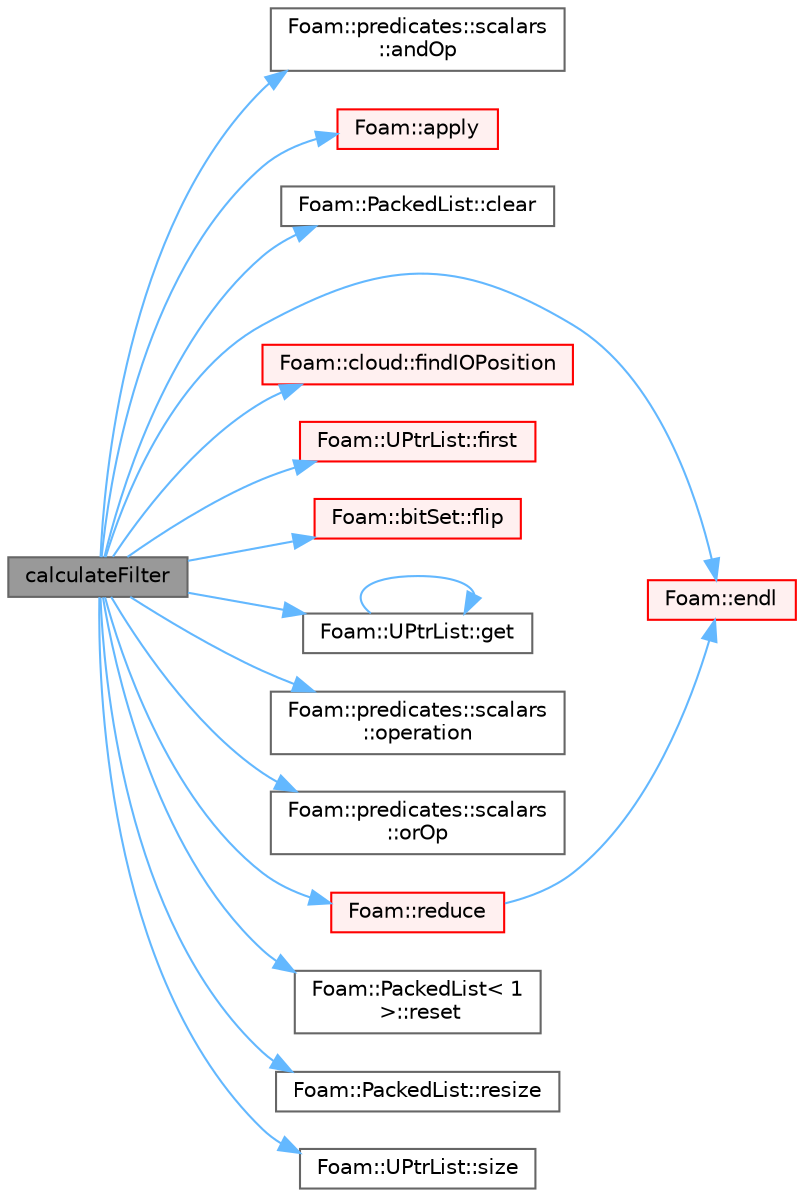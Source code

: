 digraph "calculateFilter"
{
 // LATEX_PDF_SIZE
  bgcolor="transparent";
  edge [fontname=Helvetica,fontsize=10,labelfontname=Helvetica,labelfontsize=10];
  node [fontname=Helvetica,fontsize=10,shape=box,height=0.2,width=0.4];
  rankdir="LR";
  Node1 [id="Node000001",label="calculateFilter",height=0.2,width=0.4,color="gray40", fillcolor="grey60", style="filled", fontcolor="black",tooltip=" "];
  Node1 -> Node2 [id="edge1_Node000001_Node000002",color="steelblue1",style="solid",tooltip=" "];
  Node2 [id="Node000002",label="Foam::predicates::scalars\l::andOp",height=0.2,width=0.4,color="grey40", fillcolor="white", style="filled",URL="$classFoam_1_1predicates_1_1scalars.html#a2172475fb120e03f39148a655804df56",tooltip=" "];
  Node1 -> Node3 [id="edge2_Node000001_Node000003",color="steelblue1",style="solid",tooltip=" "];
  Node3 [id="Node000003",label="Foam::apply",height=0.2,width=0.4,color="red", fillcolor="#FFF0F0", style="filled",URL="$namespaceFoam.html#a6b4d69331597973c7221e9aeda6dd137",tooltip=" "];
  Node1 -> Node16 [id="edge3_Node000001_Node000016",color="steelblue1",style="solid",tooltip=" "];
  Node16 [id="Node000016",label="Foam::PackedList::clear",height=0.2,width=0.4,color="grey40", fillcolor="white", style="filled",URL="$classFoam_1_1PackedList.html#ac8bb3912a3ce86b15842e79d0b421204",tooltip=" "];
  Node1 -> Node17 [id="edge4_Node000001_Node000017",color="steelblue1",style="solid",tooltip=" "];
  Node17 [id="Node000017",label="Foam::endl",height=0.2,width=0.4,color="red", fillcolor="#FFF0F0", style="filled",URL="$namespaceFoam.html#a7d5eca45a323264dc5fe811500ebda47",tooltip=" "];
  Node1 -> Node21 [id="edge5_Node000001_Node000021",color="steelblue1",style="solid",tooltip=" "];
  Node21 [id="Node000021",label="Foam::cloud::findIOPosition",height=0.2,width=0.4,color="red", fillcolor="#FFF0F0", style="filled",URL="$classFoam_1_1cloud.html#a6930de5e3988de890fead65f7bafe926",tooltip=" "];
  Node1 -> Node24 [id="edge6_Node000001_Node000024",color="steelblue1",style="solid",tooltip=" "];
  Node24 [id="Node000024",label="Foam::UPtrList::first",height=0.2,width=0.4,color="red", fillcolor="#FFF0F0", style="filled",URL="$classFoam_1_1UPtrList.html#a1c9828bc3de9502754d944c95a2ce0d9",tooltip=" "];
  Node1 -> Node26 [id="edge7_Node000001_Node000026",color="steelblue1",style="solid",tooltip=" "];
  Node26 [id="Node000026",label="Foam::bitSet::flip",height=0.2,width=0.4,color="red", fillcolor="#FFF0F0", style="filled",URL="$classFoam_1_1bitSet.html#a126cb0362ae2e7935520fb27343bad31",tooltip=" "];
  Node1 -> Node28 [id="edge8_Node000001_Node000028",color="steelblue1",style="solid",tooltip=" "];
  Node28 [id="Node000028",label="Foam::UPtrList::get",height=0.2,width=0.4,color="grey40", fillcolor="white", style="filled",URL="$classFoam_1_1UPtrList.html#a8ea8e819eb4da035ba40fb95de8e94d3",tooltip=" "];
  Node28 -> Node28 [id="edge9_Node000028_Node000028",color="steelblue1",style="solid",tooltip=" "];
  Node1 -> Node29 [id="edge10_Node000001_Node000029",color="steelblue1",style="solid",tooltip=" "];
  Node29 [id="Node000029",label="Foam::predicates::scalars\l::operation",height=0.2,width=0.4,color="grey40", fillcolor="white", style="filled",URL="$classFoam_1_1predicates_1_1scalars.html#a7d09699b59c5cb1b83b86cb086e9fe8a",tooltip=" "];
  Node1 -> Node30 [id="edge11_Node000001_Node000030",color="steelblue1",style="solid",tooltip=" "];
  Node30 [id="Node000030",label="Foam::predicates::scalars\l::orOp",height=0.2,width=0.4,color="grey40", fillcolor="white", style="filled",URL="$classFoam_1_1predicates_1_1scalars.html#ad6b3b24921dc36cf9fe90fa67ebdfbd3",tooltip=" "];
  Node1 -> Node31 [id="edge12_Node000001_Node000031",color="steelblue1",style="solid",tooltip=" "];
  Node31 [id="Node000031",label="Foam::reduce",height=0.2,width=0.4,color="red", fillcolor="#FFF0F0", style="filled",URL="$namespaceFoam.html#a8f7f25e541aa3b46163d42df73f71c80",tooltip=" "];
  Node31 -> Node17 [id="edge13_Node000031_Node000017",color="steelblue1",style="solid",tooltip=" "];
  Node1 -> Node15 [id="edge14_Node000001_Node000015",color="steelblue1",style="solid",tooltip=" "];
  Node15 [id="Node000015",label="Foam::PackedList\< 1\l \>::reset",height=0.2,width=0.4,color="grey40", fillcolor="white", style="filled",URL="$classFoam_1_1PackedList.html#ad20897c5c8bd47f5d4005989bead0e55",tooltip=" "];
  Node1 -> Node45 [id="edge15_Node000001_Node000045",color="steelblue1",style="solid",tooltip=" "];
  Node45 [id="Node000045",label="Foam::PackedList::resize",height=0.2,width=0.4,color="grey40", fillcolor="white", style="filled",URL="$classFoam_1_1PackedList.html#a594210654ba58611d70d4c91d499e14e",tooltip=" "];
  Node1 -> Node37 [id="edge16_Node000001_Node000037",color="steelblue1",style="solid",tooltip=" "];
  Node37 [id="Node000037",label="Foam::UPtrList::size",height=0.2,width=0.4,color="grey40", fillcolor="white", style="filled",URL="$classFoam_1_1UPtrList.html#a95603446b248fe1ecf5dc59bcc2eaff0",tooltip=" "];
}
